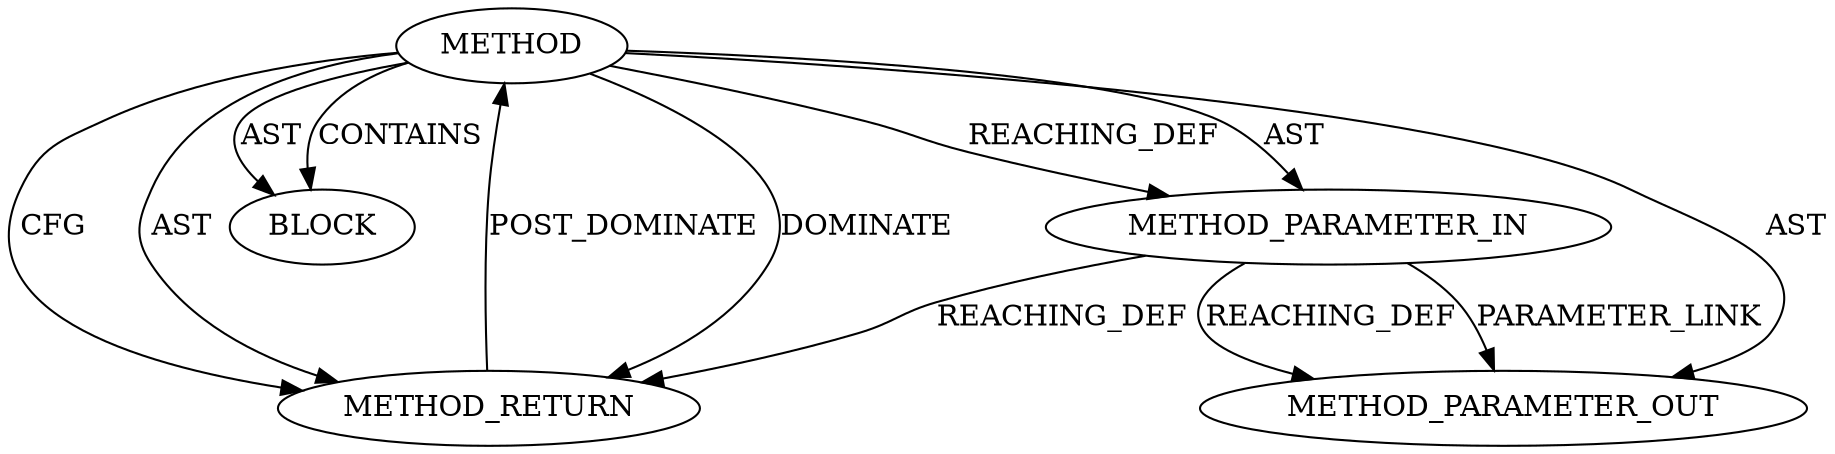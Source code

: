 digraph {
  20524 [label=BLOCK ORDER=1 ARGUMENT_INDEX=1 CODE="<empty>" TYPE_FULL_NAME="ANY"]
  22214 [label=METHOD_PARAMETER_OUT ORDER=1 CODE="p1" IS_VARIADIC=false TYPE_FULL_NAME="ANY" EVALUATION_STRATEGY="BY_VALUE" INDEX=1 NAME="p1"]
  20525 [label=METHOD_RETURN ORDER=2 CODE="RET" TYPE_FULL_NAME="ANY" EVALUATION_STRATEGY="BY_VALUE"]
  20522 [label=METHOD AST_PARENT_TYPE="NAMESPACE_BLOCK" AST_PARENT_FULL_NAME="<global>" ORDER=0 CODE="<empty>" FULL_NAME="skb_shinfo" IS_EXTERNAL=true FILENAME="<empty>" SIGNATURE="" NAME="skb_shinfo"]
  20523 [label=METHOD_PARAMETER_IN ORDER=1 CODE="p1" IS_VARIADIC=false TYPE_FULL_NAME="ANY" EVALUATION_STRATEGY="BY_VALUE" INDEX=1 NAME="p1"]
  20522 -> 20525 [label=CFG ]
  20522 -> 20523 [label=REACHING_DEF VARIABLE=""]
  20522 -> 20525 [label=AST ]
  20522 -> 20525 [label=DOMINATE ]
  20522 -> 22214 [label=AST ]
  20522 -> 20524 [label=CONTAINS ]
  20523 -> 22214 [label=REACHING_DEF VARIABLE="p1"]
  20523 -> 20525 [label=REACHING_DEF VARIABLE="p1"]
  20522 -> 20524 [label=AST ]
  20523 -> 22214 [label=PARAMETER_LINK ]
  20522 -> 20523 [label=AST ]
  20525 -> 20522 [label=POST_DOMINATE ]
}
